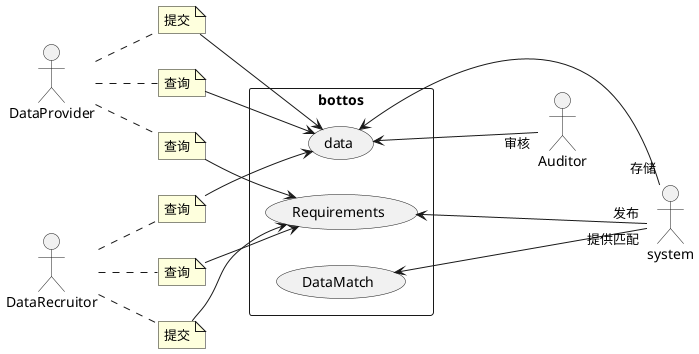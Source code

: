 @startuml
left to right direction
:DataProvider:
:DataRecruitor:
:system:
:Auditor:


rectangle bottos {

(data)

(Requirements)

(DataMatch)

}

note "查询" as N1
(DataProvider) .. N1
N1 --> (Requirements)

note "提交" as N2
(DataProvider) .. N2
N2 --> (data)

note "查询" as N3
(DataProvider) .. N3
N3 --> (data)

note "查询" as N4
(DataRecruitor) .. N4
N4 --> (Requirements)

note "提交" as N5
(DataRecruitor) .. N5
N5 --> (Requirements)

note "查询" as N6
(DataRecruitor) .. N6
N6 --> (data)

(data)<----"存储"(system)


(Requirements)<--"发布"(system)


(DataMatch)<---"提供匹配"(system)

(data)<---"审核"(Auditor)


@enduml




